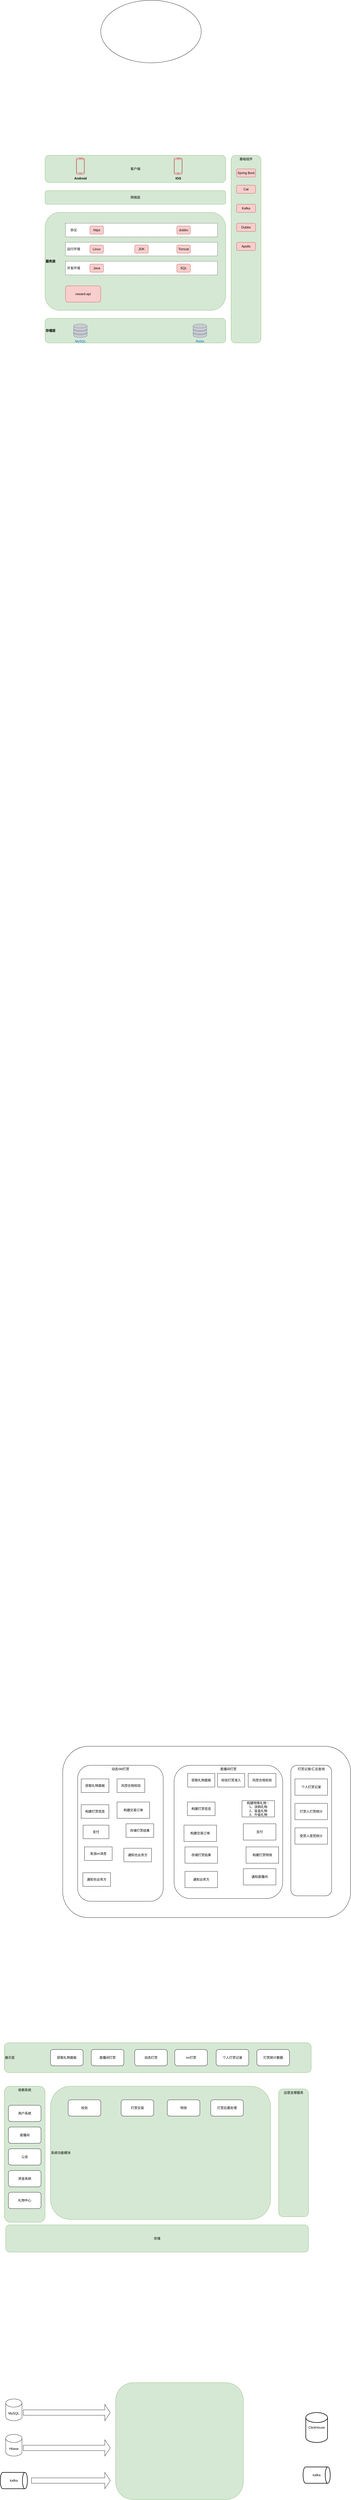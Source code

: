 <mxfile version="21.6.2" type="github">
  <diagram id="kgpKYQtTHZ0yAKxKKP6v" name="Page-1">
    <mxGraphModel dx="2122" dy="691" grid="1" gridSize="10" guides="1" tooltips="1" connect="1" arrows="1" fold="1" page="1" pageScale="1" pageWidth="850" pageHeight="1100" math="0" shadow="0">
      <root>
        <mxCell id="0" />
        <mxCell id="1" parent="0" />
        <mxCell id="afariw2JvGyVfo-4Ed1I-1" value="" style="ellipse;whiteSpace=wrap;html=1;" parent="1" vertex="1">
          <mxGeometry x="280" y="160" width="370" height="230" as="geometry" />
        </mxCell>
        <mxCell id="afariw2JvGyVfo-4Ed1I-3" value="客户端" style="rounded=1;whiteSpace=wrap;html=1;fillColor=#d5e8d4;strokeColor=#82b366;" parent="1" vertex="1">
          <mxGeometry x="75" y="730" width="665" height="100" as="geometry" />
        </mxCell>
        <mxCell id="afariw2JvGyVfo-4Ed1I-5" value="&lt;b&gt;Android&lt;/b&gt;" style="text;html=1;align=center;verticalAlign=middle;resizable=0;points=[];autosize=1;strokeColor=none;fillColor=none;" parent="1" vertex="1">
          <mxGeometry x="170" y="800" width="70" height="30" as="geometry" />
        </mxCell>
        <mxCell id="afariw2JvGyVfo-4Ed1I-4" value="" style="verticalLabelPosition=bottom;verticalAlign=top;html=1;shadow=0;dashed=0;strokeWidth=1;shape=mxgraph.android.phone2;strokeColor=#b85450;fillColor=#f8cecc;" parent="1" vertex="1">
          <mxGeometry x="190" y="740" width="30" height="60" as="geometry" />
        </mxCell>
        <mxCell id="afariw2JvGyVfo-4Ed1I-6" value="" style="verticalLabelPosition=bottom;verticalAlign=top;html=1;shadow=0;dashed=0;strokeWidth=1;shape=mxgraph.android.phone2;strokeColor=#b85450;fillColor=#f8cecc;" parent="1" vertex="1">
          <mxGeometry x="550" y="740" width="30" height="60" as="geometry" />
        </mxCell>
        <mxCell id="afariw2JvGyVfo-4Ed1I-7" value="IOS" style="text;html=1;align=center;verticalAlign=middle;resizable=0;points=[];autosize=1;strokeColor=none;fillColor=none;fontStyle=1" parent="1" vertex="1">
          <mxGeometry x="545" y="800" width="40" height="30" as="geometry" />
        </mxCell>
        <mxCell id="afariw2JvGyVfo-4Ed1I-8" value="网络层" style="rounded=1;whiteSpace=wrap;html=1;fillColor=#d5e8d4;strokeColor=#82b366;" parent="1" vertex="1">
          <mxGeometry x="75" y="860" width="665" height="50" as="geometry" />
        </mxCell>
        <mxCell id="afariw2JvGyVfo-4Ed1I-9" value="&lt;b&gt;服务层&lt;/b&gt;" style="rounded=1;whiteSpace=wrap;html=1;fillColor=#d5e8d4;strokeColor=#82b366;align=left;" parent="1" vertex="1">
          <mxGeometry x="75" y="940" width="665" height="360" as="geometry" />
        </mxCell>
        <mxCell id="afariw2JvGyVfo-4Ed1I-10" value="" style="verticalLabelPosition=bottom;verticalAlign=top;html=1;shape=mxgraph.basic.patternFillRect;fillStyle=diag;step=5;fillStrokeWidth=0.2;fillStrokeColor=#dddddd;dashed=1;" parent="1" vertex="1">
          <mxGeometry x="150" y="980" width="560" height="50" as="geometry" />
        </mxCell>
        <mxCell id="afariw2JvGyVfo-4Ed1I-11" value="" style="verticalLabelPosition=bottom;verticalAlign=top;html=1;shape=mxgraph.basic.patternFillRect;fillStyle=diag;step=5;fillStrokeWidth=0.2;fillStrokeColor=#dddddd;dashed=1;" parent="1" vertex="1">
          <mxGeometry x="150" y="1050" width="560" height="50" as="geometry" />
        </mxCell>
        <mxCell id="afariw2JvGyVfo-4Ed1I-12" value="" style="verticalLabelPosition=bottom;verticalAlign=top;html=1;shape=mxgraph.basic.patternFillRect;fillStyle=diag;step=5;fillStrokeWidth=0.2;fillStrokeColor=#dddddd;dashed=1;" parent="1" vertex="1">
          <mxGeometry x="150" y="1120" width="560" height="50" as="geometry" />
        </mxCell>
        <mxCell id="afariw2JvGyVfo-4Ed1I-16" value="协议" style="text;html=1;strokeColor=none;fillColor=none;align=center;verticalAlign=middle;whiteSpace=wrap;rounded=0;" parent="1" vertex="1">
          <mxGeometry x="150" y="990" width="60" height="30" as="geometry" />
        </mxCell>
        <mxCell id="afariw2JvGyVfo-4Ed1I-18" value="运行环境" style="text;html=1;strokeColor=none;fillColor=none;align=center;verticalAlign=middle;whiteSpace=wrap;rounded=0;" parent="1" vertex="1">
          <mxGeometry x="150" y="1060" width="60" height="30" as="geometry" />
        </mxCell>
        <mxCell id="afariw2JvGyVfo-4Ed1I-25" value="https" style="rounded=1;whiteSpace=wrap;html=1;fillColor=#f8cecc;strokeColor=#b85450;" parent="1" vertex="1">
          <mxGeometry x="240" y="990" width="50" height="30" as="geometry" />
        </mxCell>
        <mxCell id="afariw2JvGyVfo-4Ed1I-26" value="dubbo" style="rounded=1;whiteSpace=wrap;html=1;fillColor=#f8cecc;strokeColor=#b85450;" parent="1" vertex="1">
          <mxGeometry x="560" y="990" width="50" height="30" as="geometry" />
        </mxCell>
        <mxCell id="afariw2JvGyVfo-4Ed1I-27" value="Linux" style="rounded=1;whiteSpace=wrap;html=1;fillColor=#f8cecc;strokeColor=#b85450;" parent="1" vertex="1">
          <mxGeometry x="240" y="1060" width="50" height="30" as="geometry" />
        </mxCell>
        <mxCell id="afariw2JvGyVfo-4Ed1I-28" value="JDK" style="rounded=1;whiteSpace=wrap;html=1;fillColor=#f8cecc;strokeColor=#b85450;" parent="1" vertex="1">
          <mxGeometry x="405" y="1060" width="50" height="30" as="geometry" />
        </mxCell>
        <mxCell id="afariw2JvGyVfo-4Ed1I-29" value="Tomcat" style="rounded=1;whiteSpace=wrap;html=1;fillColor=#f8cecc;strokeColor=#b85450;" parent="1" vertex="1">
          <mxGeometry x="560" y="1060" width="50" height="30" as="geometry" />
        </mxCell>
        <mxCell id="afariw2JvGyVfo-4Ed1I-30" value="开发环境" style="text;html=1;strokeColor=none;fillColor=none;align=center;verticalAlign=middle;whiteSpace=wrap;rounded=0;" parent="1" vertex="1">
          <mxGeometry x="150" y="1130" width="60" height="30" as="geometry" />
        </mxCell>
        <mxCell id="afariw2JvGyVfo-4Ed1I-33" value="Java" style="rounded=1;whiteSpace=wrap;html=1;fillColor=#f8cecc;strokeColor=#b85450;" parent="1" vertex="1">
          <mxGeometry x="240" y="1130" width="50" height="30" as="geometry" />
        </mxCell>
        <mxCell id="afariw2JvGyVfo-4Ed1I-34" value="SQL" style="rounded=1;whiteSpace=wrap;html=1;fillColor=#f8cecc;strokeColor=#b85450;" parent="1" vertex="1">
          <mxGeometry x="560" y="1130" width="50" height="30" as="geometry" />
        </mxCell>
        <mxCell id="afariw2JvGyVfo-4Ed1I-35" value="reward-api" style="rounded=1;whiteSpace=wrap;html=1;fillColor=#f8cecc;strokeColor=#b85450;" parent="1" vertex="1">
          <mxGeometry x="150" y="1210" width="130" height="60" as="geometry" />
        </mxCell>
        <mxCell id="afariw2JvGyVfo-4Ed1I-36" value="基础组件" style="rounded=1;whiteSpace=wrap;html=1;verticalAlign=top;fillColor=#d5e8d4;strokeColor=#82b366;" parent="1" vertex="1">
          <mxGeometry x="760" y="730" width="110" height="690" as="geometry" />
        </mxCell>
        <mxCell id="afariw2JvGyVfo-4Ed1I-37" value="&lt;b&gt;存储层&lt;/b&gt;" style="rounded=1;whiteSpace=wrap;html=1;align=left;fillColor=#d5e8d4;strokeColor=#82b366;" parent="1" vertex="1">
          <mxGeometry x="75" y="1330" width="665" height="90" as="geometry" />
        </mxCell>
        <mxCell id="afariw2JvGyVfo-4Ed1I-39" value="MySQL" style="fontColor=#0066CC;verticalAlign=top;verticalLabelPosition=bottom;labelPosition=center;align=center;html=1;outlineConnect=0;fillColor=#CCCCCC;strokeColor=#6881B3;gradientColor=none;gradientDirection=north;strokeWidth=2;shape=mxgraph.networks.storage;" parent="1" vertex="1">
          <mxGeometry x="180" y="1350" width="50" height="50" as="geometry" />
        </mxCell>
        <mxCell id="afariw2JvGyVfo-4Ed1I-40" value="Redis" style="fontColor=#0066CC;verticalAlign=top;verticalLabelPosition=bottom;labelPosition=center;align=center;html=1;outlineConnect=0;fillColor=#CCCCCC;strokeColor=#6881B3;gradientColor=none;gradientDirection=north;strokeWidth=2;shape=mxgraph.networks.storage;" parent="1" vertex="1">
          <mxGeometry x="620" y="1350" width="50" height="50" as="geometry" />
        </mxCell>
        <mxCell id="afariw2JvGyVfo-4Ed1I-41" value="Spring Boot" style="rounded=1;whiteSpace=wrap;html=1;fillColor=#f8cecc;strokeColor=#b85450;" parent="1" vertex="1">
          <mxGeometry x="780" y="780" width="70" height="30" as="geometry" />
        </mxCell>
        <mxCell id="afariw2JvGyVfo-4Ed1I-42" value="Cat" style="rounded=1;whiteSpace=wrap;html=1;fillColor=#f8cecc;strokeColor=#b85450;" parent="1" vertex="1">
          <mxGeometry x="780" y="840" width="70" height="30" as="geometry" />
        </mxCell>
        <mxCell id="afariw2JvGyVfo-4Ed1I-43" value="Kafka" style="rounded=1;whiteSpace=wrap;html=1;fillColor=#f8cecc;strokeColor=#b85450;" parent="1" vertex="1">
          <mxGeometry x="780" y="910" width="70" height="30" as="geometry" />
        </mxCell>
        <mxCell id="afariw2JvGyVfo-4Ed1I-44" value="Dubbo" style="rounded=1;whiteSpace=wrap;html=1;fillColor=#f8cecc;strokeColor=#b85450;" parent="1" vertex="1">
          <mxGeometry x="780" y="980" width="70" height="30" as="geometry" />
        </mxCell>
        <mxCell id="afariw2JvGyVfo-4Ed1I-45" value="Apollo" style="rounded=1;whiteSpace=wrap;html=1;fillColor=#f8cecc;strokeColor=#b85450;" parent="1" vertex="1">
          <mxGeometry x="780" y="1050" width="70" height="30" as="geometry" />
        </mxCell>
        <mxCell id="afariw2JvGyVfo-4Ed1I-56" value="展示层" style="rounded=1;whiteSpace=wrap;html=1;fillColor=#d5e8d4;strokeColor=#82b366;align=left;" parent="1" vertex="1">
          <mxGeometry x="-75" y="7670" width="1130" height="110" as="geometry" />
        </mxCell>
        <mxCell id="afariw2JvGyVfo-4Ed1I-57" value="系统功能模块" style="rounded=1;whiteSpace=wrap;html=1;fillColor=#d5e8d4;strokeColor=#82b366;align=left;" parent="1" vertex="1">
          <mxGeometry x="95" y="7830" width="810" height="490" as="geometry" />
        </mxCell>
        <mxCell id="afariw2JvGyVfo-4Ed1I-58" value="依赖系统" style="rounded=1;whiteSpace=wrap;html=1;fillColor=#d5e8d4;strokeColor=#82b366;verticalAlign=top;" parent="1" vertex="1">
          <mxGeometry x="-75" y="7830" width="150" height="500" as="geometry" />
        </mxCell>
        <mxCell id="afariw2JvGyVfo-4Ed1I-59" value="运营支撑服务" style="rounded=1;whiteSpace=wrap;html=1;fillColor=#d5e8d4;strokeColor=#82b366;verticalAlign=top;" parent="1" vertex="1">
          <mxGeometry x="935" y="7840" width="110" height="470" as="geometry" />
        </mxCell>
        <mxCell id="afariw2JvGyVfo-4Ed1I-60" value="存储" style="rounded=1;whiteSpace=wrap;html=1;fillColor=#d5e8d4;strokeColor=#82b366;" parent="1" vertex="1">
          <mxGeometry x="-70" y="8340" width="1115" height="100" as="geometry" />
        </mxCell>
        <mxCell id="afariw2JvGyVfo-4Ed1I-62" value="获取礼物面板" style="rounded=1;whiteSpace=wrap;html=1;" parent="1" vertex="1">
          <mxGeometry x="95" y="7695" width="120" height="60" as="geometry" />
        </mxCell>
        <mxCell id="afariw2JvGyVfo-4Ed1I-63" value="直播间打赏" style="rounded=1;whiteSpace=wrap;html=1;" parent="1" vertex="1">
          <mxGeometry x="245" y="7695" width="120" height="60" as="geometry" />
        </mxCell>
        <mxCell id="afariw2JvGyVfo-4Ed1I-64" value="动态打赏" style="rounded=1;whiteSpace=wrap;html=1;" parent="1" vertex="1">
          <mxGeometry x="405" y="7695" width="120" height="60" as="geometry" />
        </mxCell>
        <mxCell id="afariw2JvGyVfo-4Ed1I-65" value="im打赏" style="rounded=1;whiteSpace=wrap;html=1;" parent="1" vertex="1">
          <mxGeometry x="552.5" y="7695" width="120" height="60" as="geometry" />
        </mxCell>
        <mxCell id="afariw2JvGyVfo-4Ed1I-66" value="个人打赏记录" style="rounded=1;whiteSpace=wrap;html=1;" parent="1" vertex="1">
          <mxGeometry x="705" y="7695" width="120" height="60" as="geometry" />
        </mxCell>
        <mxCell id="afariw2JvGyVfo-4Ed1I-67" value="打赏统计数据" style="rounded=1;whiteSpace=wrap;html=1;" parent="1" vertex="1">
          <mxGeometry x="855" y="7695" width="120" height="60" as="geometry" />
        </mxCell>
        <mxCell id="afariw2JvGyVfo-4Ed1I-68" value="校验" style="rounded=1;whiteSpace=wrap;html=1;" parent="1" vertex="1">
          <mxGeometry x="160" y="7880" width="120" height="60" as="geometry" />
        </mxCell>
        <mxCell id="afariw2JvGyVfo-4Ed1I-69" value="打赏交易" style="rounded=1;whiteSpace=wrap;html=1;" parent="1" vertex="1">
          <mxGeometry x="355" y="7880" width="120" height="60" as="geometry" />
        </mxCell>
        <mxCell id="afariw2JvGyVfo-4Ed1I-70" value="特效" style="rounded=1;whiteSpace=wrap;html=1;" parent="1" vertex="1">
          <mxGeometry x="525" y="7880" width="120" height="60" as="geometry" />
        </mxCell>
        <mxCell id="afariw2JvGyVfo-4Ed1I-71" value="打赏后置处理" style="rounded=1;whiteSpace=wrap;html=1;" parent="1" vertex="1">
          <mxGeometry x="685" y="7880" width="120" height="60" as="geometry" />
        </mxCell>
        <mxCell id="afariw2JvGyVfo-4Ed1I-72" value="用户系统" style="rounded=1;whiteSpace=wrap;html=1;" parent="1" vertex="1">
          <mxGeometry x="-60" y="7900" width="120" height="60" as="geometry" />
        </mxCell>
        <mxCell id="afariw2JvGyVfo-4Ed1I-73" value="直播间" style="rounded=1;whiteSpace=wrap;html=1;" parent="1" vertex="1">
          <mxGeometry x="-60" y="7980" width="120" height="60" as="geometry" />
        </mxCell>
        <mxCell id="afariw2JvGyVfo-4Ed1I-74" value="公会" style="rounded=1;whiteSpace=wrap;html=1;" parent="1" vertex="1">
          <mxGeometry x="-60" y="8060" width="120" height="60" as="geometry" />
        </mxCell>
        <mxCell id="afariw2JvGyVfo-4Ed1I-75" value="资金系统" style="rounded=1;whiteSpace=wrap;html=1;" parent="1" vertex="1">
          <mxGeometry x="-60" y="8140" width="120" height="60" as="geometry" />
        </mxCell>
        <mxCell id="afariw2JvGyVfo-4Ed1I-76" value="礼物中心" style="rounded=1;whiteSpace=wrap;html=1;" parent="1" vertex="1">
          <mxGeometry x="-60" y="8220" width="120" height="60" as="geometry" />
        </mxCell>
        <UserObject label="" link="https://flink.apache.org/flink-header-logo.svg" id="afariw2JvGyVfo-4Ed1I-77">
          <mxCell style="rounded=1;whiteSpace=wrap;html=1;fillColor=#d5e8d4;strokeColor=#82b366;" parent="1" vertex="1">
            <mxGeometry x="335" y="8920" width="470" height="430" as="geometry" />
          </mxCell>
        </UserObject>
        <mxCell id="afariw2JvGyVfo-4Ed1I-78" value="" style="shape=image;imageAspect=0;aspect=fixed;verticalLabelPosition=bottom;verticalAlign=top;image=https://flink.apache.org/flink-header-logo.svg;" parent="1" vertex="1">
          <mxGeometry x="463.55" y="9087.4" width="242.9" height="125.2" as="geometry" />
        </mxCell>
        <mxCell id="afariw2JvGyVfo-4Ed1I-80" value="MySQL" style="shape=cylinder3;whiteSpace=wrap;html=1;boundedLbl=1;backgroundOutline=1;size=15;" parent="1" vertex="1">
          <mxGeometry x="-70" y="8980" width="60" height="80" as="geometry" />
        </mxCell>
        <mxCell id="afariw2JvGyVfo-4Ed1I-81" value="Hbase" style="shape=cylinder3;whiteSpace=wrap;html=1;boundedLbl=1;backgroundOutline=1;size=15;" parent="1" vertex="1">
          <mxGeometry x="-70" y="9110" width="60" height="80" as="geometry" />
        </mxCell>
        <mxCell id="afariw2JvGyVfo-4Ed1I-82" value="kafka" style="strokeWidth=2;html=1;shape=mxgraph.flowchart.direct_data;whiteSpace=wrap;" parent="1" vertex="1">
          <mxGeometry x="-90" y="9250" width="100" height="60" as="geometry" />
        </mxCell>
        <mxCell id="afariw2JvGyVfo-4Ed1I-86" value="" style="html=1;shadow=0;dashed=0;align=center;verticalAlign=middle;shape=mxgraph.arrows2.arrow;dy=0.67;dx=20;notch=0;" parent="1" vertex="1">
          <mxGeometry x="-5" y="9000" width="320" height="60" as="geometry" />
        </mxCell>
        <mxCell id="afariw2JvGyVfo-4Ed1I-87" value="" style="html=1;shadow=0;dashed=0;align=center;verticalAlign=middle;shape=mxgraph.arrows2.arrow;dy=0.67;dx=20;notch=0;" parent="1" vertex="1">
          <mxGeometry x="-5" y="9130" width="320" height="60" as="geometry" />
        </mxCell>
        <mxCell id="afariw2JvGyVfo-4Ed1I-88" value="" style="html=1;shadow=0;dashed=0;align=center;verticalAlign=middle;shape=mxgraph.arrows2.arrow;dy=0.67;dx=20;notch=0;" parent="1" vertex="1">
          <mxGeometry x="25" y="9250" width="290" height="60" as="geometry" />
        </mxCell>
        <mxCell id="afariw2JvGyVfo-4Ed1I-89" value="ClickHouse" style="strokeWidth=2;html=1;shape=mxgraph.flowchart.database;whiteSpace=wrap;" parent="1" vertex="1">
          <mxGeometry x="1035" y="9030" width="80" height="110" as="geometry" />
        </mxCell>
        <mxCell id="afariw2JvGyVfo-4Ed1I-91" value="kafka" style="strokeWidth=2;html=1;shape=mxgraph.flowchart.direct_data;whiteSpace=wrap;" parent="1" vertex="1">
          <mxGeometry x="1025" y="9230" width="100" height="60" as="geometry" />
        </mxCell>
        <mxCell id="6z_JIGFKxQZGrFoW06kK-2" value="" style="rounded=1;whiteSpace=wrap;html=1;" vertex="1" parent="1">
          <mxGeometry x="140" y="6580" width="1060" height="630" as="geometry" />
        </mxCell>
        <mxCell id="6z_JIGFKxQZGrFoW06kK-3" value="动态/IM打赏" style="rounded=1;whiteSpace=wrap;html=1;verticalAlign=top;" vertex="1" parent="1">
          <mxGeometry x="195" y="6650" width="315" height="500" as="geometry" />
        </mxCell>
        <mxCell id="6z_JIGFKxQZGrFoW06kK-6" value="直播间打赏" style="rounded=1;whiteSpace=wrap;html=1;align=center;verticalAlign=top;" vertex="1" parent="1">
          <mxGeometry x="550" y="6650" width="400" height="490" as="geometry" />
        </mxCell>
        <mxCell id="6z_JIGFKxQZGrFoW06kK-8" value="打赏记录/汇总查询" style="rounded=1;whiteSpace=wrap;html=1;verticalAlign=top;" vertex="1" parent="1">
          <mxGeometry x="980" y="6650" width="150" height="480" as="geometry" />
        </mxCell>
        <mxCell id="6z_JIGFKxQZGrFoW06kK-9" value="获取礼物面板" style="rounded=0;whiteSpace=wrap;html=1;" vertex="1" parent="1">
          <mxGeometry x="600" y="6680" width="100" height="50" as="geometry" />
        </mxCell>
        <mxCell id="6z_JIGFKxQZGrFoW06kK-11" value="校验打赏准入" style="rounded=0;whiteSpace=wrap;html=1;" vertex="1" parent="1">
          <mxGeometry x="710" y="6680" width="100" height="50" as="geometry" />
        </mxCell>
        <mxCell id="6z_JIGFKxQZGrFoW06kK-14" value="构建特殊礼物：&lt;br&gt;1、涂鸦礼物&lt;br&gt;2、盲盒礼物&lt;br&gt;3、升级礼物" style="rounded=0;whiteSpace=wrap;html=1;" vertex="1" parent="1">
          <mxGeometry x="800" y="6780" width="120" height="60" as="geometry" />
        </mxCell>
        <mxCell id="6z_JIGFKxQZGrFoW06kK-18" value="构建交易订单" style="rounded=0;whiteSpace=wrap;html=1;" vertex="1" parent="1">
          <mxGeometry x="586.45" y="6870" width="120" height="60" as="geometry" />
        </mxCell>
        <mxCell id="6z_JIGFKxQZGrFoW06kK-19" value="支付" style="rounded=0;whiteSpace=wrap;html=1;" vertex="1" parent="1">
          <mxGeometry x="805" y="6865" width="120" height="60" as="geometry" />
        </mxCell>
        <mxCell id="6z_JIGFKxQZGrFoW06kK-20" value="存储打赏结果" style="rounded=0;whiteSpace=wrap;html=1;" vertex="1" parent="1">
          <mxGeometry x="590" y="6950" width="120" height="60" as="geometry" />
        </mxCell>
        <mxCell id="6z_JIGFKxQZGrFoW06kK-21" value="构建打赏特效" style="rounded=0;whiteSpace=wrap;html=1;" vertex="1" parent="1">
          <mxGeometry x="815" y="6950" width="120" height="60" as="geometry" />
        </mxCell>
        <mxCell id="6z_JIGFKxQZGrFoW06kK-22" value="通知业务方" style="rounded=0;whiteSpace=wrap;html=1;" vertex="1" parent="1">
          <mxGeometry x="590" y="7040" width="120" height="60" as="geometry" />
        </mxCell>
        <mxCell id="6z_JIGFKxQZGrFoW06kK-25" value="通知直播间" style="rounded=0;whiteSpace=wrap;html=1;" vertex="1" parent="1">
          <mxGeometry x="805" y="7030" width="120" height="60" as="geometry" />
        </mxCell>
        <mxCell id="6z_JIGFKxQZGrFoW06kK-27" value="个人打赏记录" style="rounded=0;whiteSpace=wrap;html=1;" vertex="1" parent="1">
          <mxGeometry x="995" y="6700" width="120" height="60" as="geometry" />
        </mxCell>
        <mxCell id="6z_JIGFKxQZGrFoW06kK-28" value="打赏人打赏统计" style="rounded=0;whiteSpace=wrap;html=1;" vertex="1" parent="1">
          <mxGeometry x="995" y="6790" width="120" height="60" as="geometry" />
        </mxCell>
        <mxCell id="6z_JIGFKxQZGrFoW06kK-29" value="受赏人受赏统计" style="rounded=0;whiteSpace=wrap;html=1;" vertex="1" parent="1">
          <mxGeometry x="995" y="6880" width="120" height="60" as="geometry" />
        </mxCell>
        <mxCell id="6z_JIGFKxQZGrFoW06kK-30" value="获取礼物面板" style="rounded=0;whiteSpace=wrap;html=1;" vertex="1" parent="1">
          <mxGeometry x="208" y="6700" width="102" height="50" as="geometry" />
        </mxCell>
        <mxCell id="6z_JIGFKxQZGrFoW06kK-31" value="构建打赏信息" style="rounded=0;whiteSpace=wrap;html=1;" vertex="1" parent="1">
          <mxGeometry x="208" y="6795" width="102" height="50" as="geometry" />
        </mxCell>
        <mxCell id="6z_JIGFKxQZGrFoW06kK-32" value="构建打赏信息" style="rounded=0;whiteSpace=wrap;html=1;" vertex="1" parent="1">
          <mxGeometry x="599" y="6785" width="102" height="50" as="geometry" />
        </mxCell>
        <mxCell id="6z_JIGFKxQZGrFoW06kK-33" value="存储打赏结果" style="rounded=0;whiteSpace=wrap;html=1;" vertex="1" parent="1">
          <mxGeometry x="373" y="6865" width="102" height="50" as="geometry" />
        </mxCell>
        <mxCell id="6z_JIGFKxQZGrFoW06kK-34" value="风控合规校验" style="rounded=0;whiteSpace=wrap;html=1;" vertex="1" parent="1">
          <mxGeometry x="340" y="6700" width="102" height="50" as="geometry" />
        </mxCell>
        <mxCell id="6z_JIGFKxQZGrFoW06kK-37" value="风控合规校验" style="rounded=0;whiteSpace=wrap;html=1;" vertex="1" parent="1">
          <mxGeometry x="823" y="6680" width="102" height="50" as="geometry" />
        </mxCell>
        <mxCell id="6z_JIGFKxQZGrFoW06kK-38" value="构建交易订单" style="rounded=0;whiteSpace=wrap;html=1;" vertex="1" parent="1">
          <mxGeometry x="340.0" y="6785" width="120" height="60" as="geometry" />
        </mxCell>
        <mxCell id="6z_JIGFKxQZGrFoW06kK-39" value="支付" style="rounded=0;whiteSpace=wrap;html=1;" vertex="1" parent="1">
          <mxGeometry x="215" y="6870" width="95" height="50" as="geometry" />
        </mxCell>
        <mxCell id="6z_JIGFKxQZGrFoW06kK-40" value="通知也业务方" style="rounded=0;whiteSpace=wrap;html=1;" vertex="1" parent="1">
          <mxGeometry x="214" y="7045" width="102" height="50" as="geometry" />
        </mxCell>
        <mxCell id="6z_JIGFKxQZGrFoW06kK-41" value="通知也业务方" style="rounded=0;whiteSpace=wrap;html=1;" vertex="1" parent="1">
          <mxGeometry x="365" y="6955" width="102" height="50" as="geometry" />
        </mxCell>
        <mxCell id="6z_JIGFKxQZGrFoW06kK-42" value="发送im消息" style="rounded=0;whiteSpace=wrap;html=1;" vertex="1" parent="1">
          <mxGeometry x="220" y="6950" width="102" height="50" as="geometry" />
        </mxCell>
      </root>
    </mxGraphModel>
  </diagram>
</mxfile>
